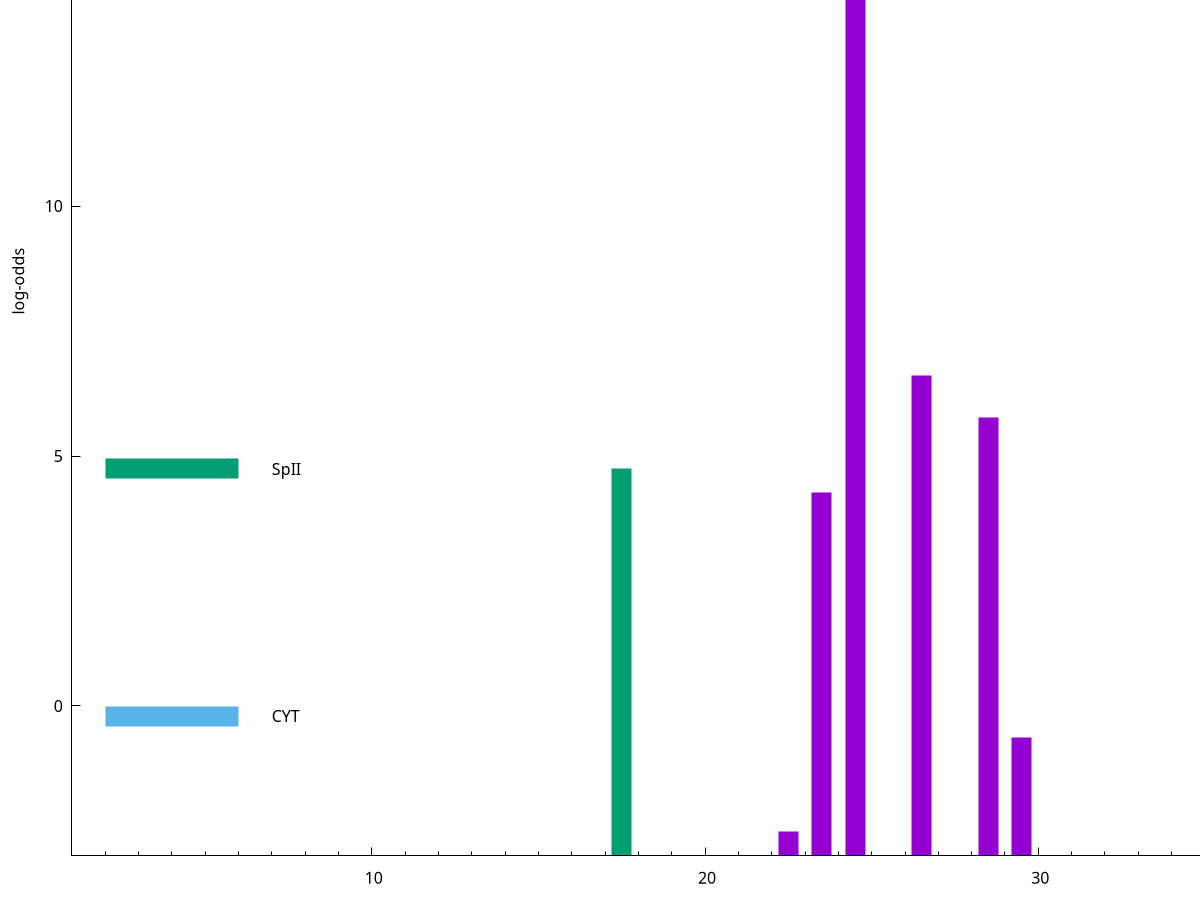 set title "LipoP predictions for SRR4017885.gff"
set size 2., 1.4
set xrange [1:70] 
set mxtics 10
set yrange [-3:20]
set y2range [0:23]
set ylabel "log-odds"
set term postscript eps color solid "Helvetica" 30
set output "SRR4017885.gff.eps"
set arrow from 2,17.187 to 6,17.187 nohead lt 1 lw 20
set label "SpI" at 7,17.187
set arrow from 2,4.74323 to 6,4.74323 nohead lt 2 lw 20
set label "SpII" at 7,4.74323
set arrow from 2,-0.200913 to 6,-0.200913 nohead lt 3 lw 20
set label "CYT" at 7,-0.200913
set arrow from 2,17.187 to 6,17.187 nohead lt 1 lw 20
set label "SpI" at 7,17.187
# NOTE: The scores below are the log-odds scores with the threshold
# NOTE: subtracted (a hack to make gnuplot make the histogram all
# NOTE: look nice).
plot "-" axes x1y2 title "" with impulses lt 2 lw 20, "-" axes x1y2 title "" with impulses lt 1 lw 20
17.500000 7.743230
e
24.500000 20.185300
26.500000 9.604610
28.500000 8.775310
23.500000 7.278770
29.500000 2.363429
22.500000 0.492580
e
exit
